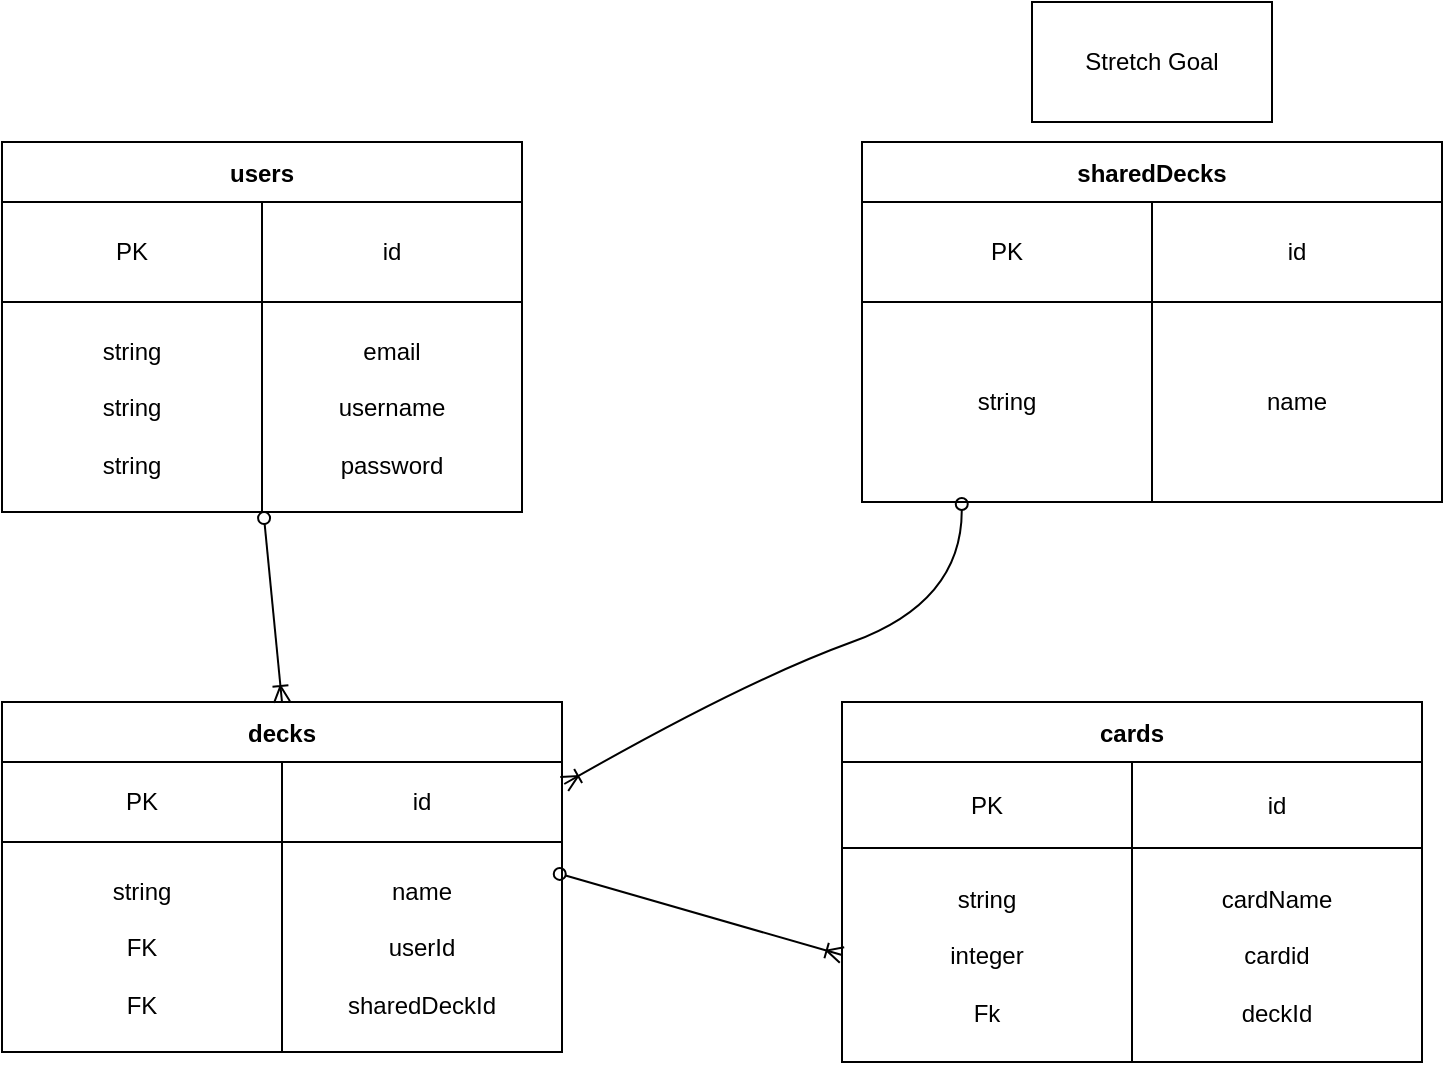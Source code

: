 <mxfile>
    <diagram id="_DOwO0ksIBIFrC64llsC" name="Page-1">
        <mxGraphModel dx="1134" dy="645" grid="1" gridSize="10" guides="1" tooltips="1" connect="1" arrows="1" fold="1" page="1" pageScale="1" pageWidth="850" pageHeight="1100" math="0" shadow="0">
            <root>
                <mxCell id="0"/>
                <mxCell id="1" parent="0"/>
                <mxCell id="2" value="users" style="shape=table;startSize=30;container=1;collapsible=0;childLayout=tableLayout;fontStyle=1;align=center;pointerEvents=1;" vertex="1" parent="1">
                    <mxGeometry x="60" y="90" width="260" height="185" as="geometry"/>
                </mxCell>
                <mxCell id="3" value="" style="shape=partialRectangle;html=1;whiteSpace=wrap;collapsible=0;dropTarget=0;pointerEvents=0;fillColor=none;top=0;left=0;bottom=0;right=0;points=[[0,0.5],[1,0.5]];portConstraint=eastwest;" vertex="1" parent="2">
                    <mxGeometry y="30" width="260" height="50" as="geometry"/>
                </mxCell>
                <mxCell id="4" value="PK" style="shape=partialRectangle;html=1;whiteSpace=wrap;connectable=0;fillColor=none;top=0;left=0;bottom=0;right=0;overflow=hidden;pointerEvents=1;labelBackgroundColor=default;" vertex="1" parent="3">
                    <mxGeometry width="130" height="50" as="geometry">
                        <mxRectangle width="130" height="50" as="alternateBounds"/>
                    </mxGeometry>
                </mxCell>
                <mxCell id="5" value="id" style="shape=partialRectangle;html=1;whiteSpace=wrap;connectable=0;fillColor=none;top=0;left=0;bottom=0;right=0;overflow=hidden;pointerEvents=1;" vertex="1" parent="3">
                    <mxGeometry x="130" width="130" height="50" as="geometry">
                        <mxRectangle width="130" height="50" as="alternateBounds"/>
                    </mxGeometry>
                </mxCell>
                <mxCell id="7" value="" style="shape=partialRectangle;html=1;whiteSpace=wrap;collapsible=0;dropTarget=0;pointerEvents=0;fillColor=none;top=0;left=0;bottom=0;right=0;points=[[0,0.5],[1,0.5]];portConstraint=eastwest;" vertex="1" parent="2">
                    <mxGeometry y="80" width="260" height="105" as="geometry"/>
                </mxCell>
                <mxCell id="8" value="string&lt;br&gt;&lt;br&gt;string&lt;br&gt;&lt;br&gt;string" style="shape=partialRectangle;html=1;whiteSpace=wrap;connectable=0;fillColor=none;top=0;left=0;bottom=0;right=0;overflow=hidden;pointerEvents=1;" vertex="1" parent="7">
                    <mxGeometry width="130" height="105" as="geometry">
                        <mxRectangle width="130" height="105" as="alternateBounds"/>
                    </mxGeometry>
                </mxCell>
                <mxCell id="9" value="email&lt;br&gt;&lt;br&gt;username&lt;br&gt;&lt;br&gt;password" style="shape=partialRectangle;html=1;whiteSpace=wrap;connectable=0;fillColor=none;top=0;left=0;bottom=0;right=0;overflow=hidden;pointerEvents=1;" vertex="1" parent="7">
                    <mxGeometry x="130" width="130" height="105" as="geometry">
                        <mxRectangle width="130" height="105" as="alternateBounds"/>
                    </mxGeometry>
                </mxCell>
                <mxCell id="17" value="decks" style="shape=table;startSize=30;container=1;collapsible=0;childLayout=tableLayout;fontStyle=1;align=center;pointerEvents=1;" vertex="1" parent="1">
                    <mxGeometry x="60" y="370" width="280" height="175" as="geometry"/>
                </mxCell>
                <mxCell id="18" value="" style="shape=partialRectangle;html=1;whiteSpace=wrap;collapsible=0;dropTarget=0;pointerEvents=0;fillColor=none;top=0;left=0;bottom=0;right=0;points=[[0,0.5],[1,0.5]];portConstraint=eastwest;" vertex="1" parent="17">
                    <mxGeometry y="30" width="280" height="40" as="geometry"/>
                </mxCell>
                <mxCell id="19" value="PK" style="shape=partialRectangle;html=1;whiteSpace=wrap;connectable=0;fillColor=none;top=0;left=0;bottom=0;right=0;overflow=hidden;pointerEvents=1;" vertex="1" parent="18">
                    <mxGeometry width="140" height="40" as="geometry">
                        <mxRectangle width="140" height="40" as="alternateBounds"/>
                    </mxGeometry>
                </mxCell>
                <mxCell id="20" value="id" style="shape=partialRectangle;html=1;whiteSpace=wrap;connectable=0;fillColor=none;top=0;left=0;bottom=0;right=0;overflow=hidden;pointerEvents=1;" vertex="1" parent="18">
                    <mxGeometry x="140" width="140" height="40" as="geometry">
                        <mxRectangle width="140" height="40" as="alternateBounds"/>
                    </mxGeometry>
                </mxCell>
                <mxCell id="22" value="" style="shape=partialRectangle;html=1;whiteSpace=wrap;collapsible=0;dropTarget=0;pointerEvents=0;fillColor=none;top=0;left=0;bottom=0;right=0;points=[[0,0.5],[1,0.5]];portConstraint=eastwest;" vertex="1" parent="17">
                    <mxGeometry y="70" width="280" height="105" as="geometry"/>
                </mxCell>
                <mxCell id="23" value="string&lt;br&gt;&lt;br&gt;FK&lt;br&gt;&lt;br&gt;FK" style="shape=partialRectangle;html=1;whiteSpace=wrap;connectable=0;fillColor=none;top=0;left=0;bottom=0;right=0;overflow=hidden;pointerEvents=1;" vertex="1" parent="22">
                    <mxGeometry width="140" height="105" as="geometry">
                        <mxRectangle width="140" height="105" as="alternateBounds"/>
                    </mxGeometry>
                </mxCell>
                <mxCell id="24" value="name&lt;br&gt;&lt;br&gt;userId&lt;br&gt;&lt;br&gt;sharedDeckId" style="shape=partialRectangle;html=1;whiteSpace=wrap;connectable=0;fillColor=none;top=0;left=0;bottom=0;right=0;overflow=hidden;pointerEvents=1;" vertex="1" parent="22">
                    <mxGeometry x="140" width="140" height="105" as="geometry">
                        <mxRectangle width="140" height="105" as="alternateBounds"/>
                    </mxGeometry>
                </mxCell>
                <mxCell id="33" value="sharedDecks" style="shape=table;startSize=30;container=1;collapsible=0;childLayout=tableLayout;fontStyle=1;align=center;pointerEvents=1;" vertex="1" parent="1">
                    <mxGeometry x="490" y="90" width="290" height="180" as="geometry"/>
                </mxCell>
                <mxCell id="34" value="" style="shape=partialRectangle;html=1;whiteSpace=wrap;collapsible=0;dropTarget=0;pointerEvents=0;fillColor=none;top=0;left=0;bottom=0;right=0;points=[[0,0.5],[1,0.5]];portConstraint=eastwest;" vertex="1" parent="33">
                    <mxGeometry y="30" width="290" height="50" as="geometry"/>
                </mxCell>
                <mxCell id="35" value="PK" style="shape=partialRectangle;html=1;whiteSpace=wrap;connectable=0;fillColor=none;top=0;left=0;bottom=0;right=0;overflow=hidden;pointerEvents=1;" vertex="1" parent="34">
                    <mxGeometry width="145" height="50" as="geometry">
                        <mxRectangle width="145" height="50" as="alternateBounds"/>
                    </mxGeometry>
                </mxCell>
                <mxCell id="36" value="id" style="shape=partialRectangle;html=1;whiteSpace=wrap;connectable=0;fillColor=none;top=0;left=0;bottom=0;right=0;overflow=hidden;pointerEvents=1;" vertex="1" parent="34">
                    <mxGeometry x="145" width="145" height="50" as="geometry">
                        <mxRectangle width="145" height="50" as="alternateBounds"/>
                    </mxGeometry>
                </mxCell>
                <mxCell id="38" value="" style="shape=partialRectangle;html=1;whiteSpace=wrap;collapsible=0;dropTarget=0;pointerEvents=0;fillColor=none;top=0;left=0;bottom=0;right=0;points=[[0,0.5],[1,0.5]];portConstraint=eastwest;" vertex="1" parent="33">
                    <mxGeometry y="80" width="290" height="100" as="geometry"/>
                </mxCell>
                <mxCell id="39" value="string" style="shape=partialRectangle;html=1;whiteSpace=wrap;connectable=0;fillColor=none;top=0;left=0;bottom=0;right=0;overflow=hidden;pointerEvents=1;" vertex="1" parent="38">
                    <mxGeometry width="145" height="100" as="geometry">
                        <mxRectangle width="145" height="100" as="alternateBounds"/>
                    </mxGeometry>
                </mxCell>
                <mxCell id="40" value="name" style="shape=partialRectangle;html=1;whiteSpace=wrap;connectable=0;fillColor=none;top=0;left=0;bottom=0;right=0;overflow=hidden;pointerEvents=1;" vertex="1" parent="38">
                    <mxGeometry x="145" width="145" height="100" as="geometry">
                        <mxRectangle width="145" height="100" as="alternateBounds"/>
                    </mxGeometry>
                </mxCell>
                <mxCell id="59" value="cards" style="shape=table;startSize=30;container=1;collapsible=0;childLayout=tableLayout;fontStyle=1;align=center;pointerEvents=1;" vertex="1" parent="1">
                    <mxGeometry x="480" y="370" width="290" height="180" as="geometry"/>
                </mxCell>
                <mxCell id="60" value="" style="shape=partialRectangle;html=1;whiteSpace=wrap;collapsible=0;dropTarget=0;pointerEvents=0;fillColor=none;top=0;left=0;bottom=0;right=0;points=[[0,0.5],[1,0.5]];portConstraint=eastwest;" vertex="1" parent="59">
                    <mxGeometry y="30" width="290" height="43" as="geometry"/>
                </mxCell>
                <mxCell id="61" value="PK" style="shape=partialRectangle;html=1;whiteSpace=wrap;connectable=0;fillColor=none;top=0;left=0;bottom=0;right=0;overflow=hidden;pointerEvents=1;" vertex="1" parent="60">
                    <mxGeometry width="145" height="43" as="geometry">
                        <mxRectangle width="145" height="43" as="alternateBounds"/>
                    </mxGeometry>
                </mxCell>
                <mxCell id="62" value="id" style="shape=partialRectangle;html=1;whiteSpace=wrap;connectable=0;fillColor=none;top=0;left=0;bottom=0;right=0;overflow=hidden;pointerEvents=1;" vertex="1" parent="60">
                    <mxGeometry x="145" width="145" height="43" as="geometry">
                        <mxRectangle width="145" height="43" as="alternateBounds"/>
                    </mxGeometry>
                </mxCell>
                <mxCell id="64" value="" style="shape=partialRectangle;html=1;whiteSpace=wrap;collapsible=0;dropTarget=0;pointerEvents=0;fillColor=none;top=0;left=0;bottom=0;right=0;points=[[0,0.5],[1,0.5]];portConstraint=eastwest;" vertex="1" parent="59">
                    <mxGeometry y="73" width="290" height="107" as="geometry"/>
                </mxCell>
                <mxCell id="65" value="string&lt;br&gt;&lt;br&gt;integer&lt;br&gt;&lt;br&gt;Fk" style="shape=partialRectangle;html=1;whiteSpace=wrap;connectable=0;fillColor=none;top=0;left=0;bottom=0;right=0;overflow=hidden;pointerEvents=1;" vertex="1" parent="64">
                    <mxGeometry width="145" height="107" as="geometry">
                        <mxRectangle width="145" height="107" as="alternateBounds"/>
                    </mxGeometry>
                </mxCell>
                <mxCell id="66" value="cardName&lt;br&gt;&lt;br&gt;cardid&lt;br&gt;&lt;br&gt;deckId" style="shape=partialRectangle;html=1;whiteSpace=wrap;connectable=0;fillColor=none;top=0;left=0;bottom=0;right=0;overflow=hidden;pointerEvents=1;" vertex="1" parent="64">
                    <mxGeometry x="145" width="145" height="107" as="geometry">
                        <mxRectangle width="145" height="107" as="alternateBounds"/>
                    </mxGeometry>
                </mxCell>
                <mxCell id="72" value="" style="endArrow=oval;html=1;entryX=0.504;entryY=1.029;entryDx=0;entryDy=0;entryPerimeter=0;exitX=0.5;exitY=0;exitDx=0;exitDy=0;startArrow=ERoneToMany;startFill=0;endFill=0;" edge="1" parent="1" source="17" target="7">
                    <mxGeometry width="50" height="50" relative="1" as="geometry">
                        <mxPoint x="490" y="390" as="sourcePoint"/>
                        <mxPoint x="540" y="340" as="targetPoint"/>
                    </mxGeometry>
                </mxCell>
                <mxCell id="73" value="" style="endArrow=ERoneToMany;html=1;entryX=0;entryY=0.5;entryDx=0;entryDy=0;exitX=0.996;exitY=0.152;exitDx=0;exitDy=0;exitPerimeter=0;startArrow=oval;startFill=0;endFill=0;" edge="1" parent="1" source="22" target="64">
                    <mxGeometry width="50" height="50" relative="1" as="geometry">
                        <mxPoint x="350" y="490" as="sourcePoint"/>
                        <mxPoint x="390" y="410" as="targetPoint"/>
                    </mxGeometry>
                </mxCell>
                <mxCell id="74" value="" style="curved=1;endArrow=oval;html=1;exitX=1.004;exitY=0.275;exitDx=0;exitDy=0;exitPerimeter=0;entryX=0.172;entryY=1.01;entryDx=0;entryDy=0;entryPerimeter=0;startArrow=ERoneToMany;startFill=0;endFill=0;" edge="1" parent="1" source="18" target="38">
                    <mxGeometry width="50" height="50" relative="1" as="geometry">
                        <mxPoint x="490" y="390" as="sourcePoint"/>
                        <mxPoint x="540" y="340" as="targetPoint"/>
                        <Array as="points">
                            <mxPoint x="430" y="360"/>
                            <mxPoint x="540" y="320"/>
                        </Array>
                    </mxGeometry>
                </mxCell>
                <mxCell id="75" value="Stretch Goal" style="rounded=0;whiteSpace=wrap;html=1;" vertex="1" parent="1">
                    <mxGeometry x="575" y="20" width="120" height="60" as="geometry"/>
                </mxCell>
            </root>
        </mxGraphModel>
    </diagram>
</mxfile>